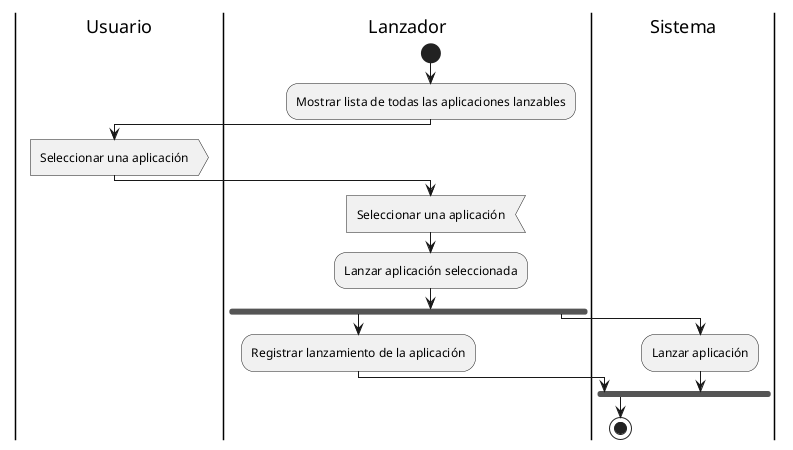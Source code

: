 
@startuml RIAP#62.activity.es

skinparam monochrome true

|Usuario|
|Lanzador|
start
:Mostrar lista de todas las aplicaciones lanzables;

|Usuario|
:Seleccionar una aplicación>
|Lanzador|
:Seleccionar una aplicación<
:Lanzar aplicación seleccionada;
fork
    :Registrar lanzamiento de la aplicación;
fork again
    |Sistema|
    :Lanzar aplicación;
end fork

stop

@enduml
